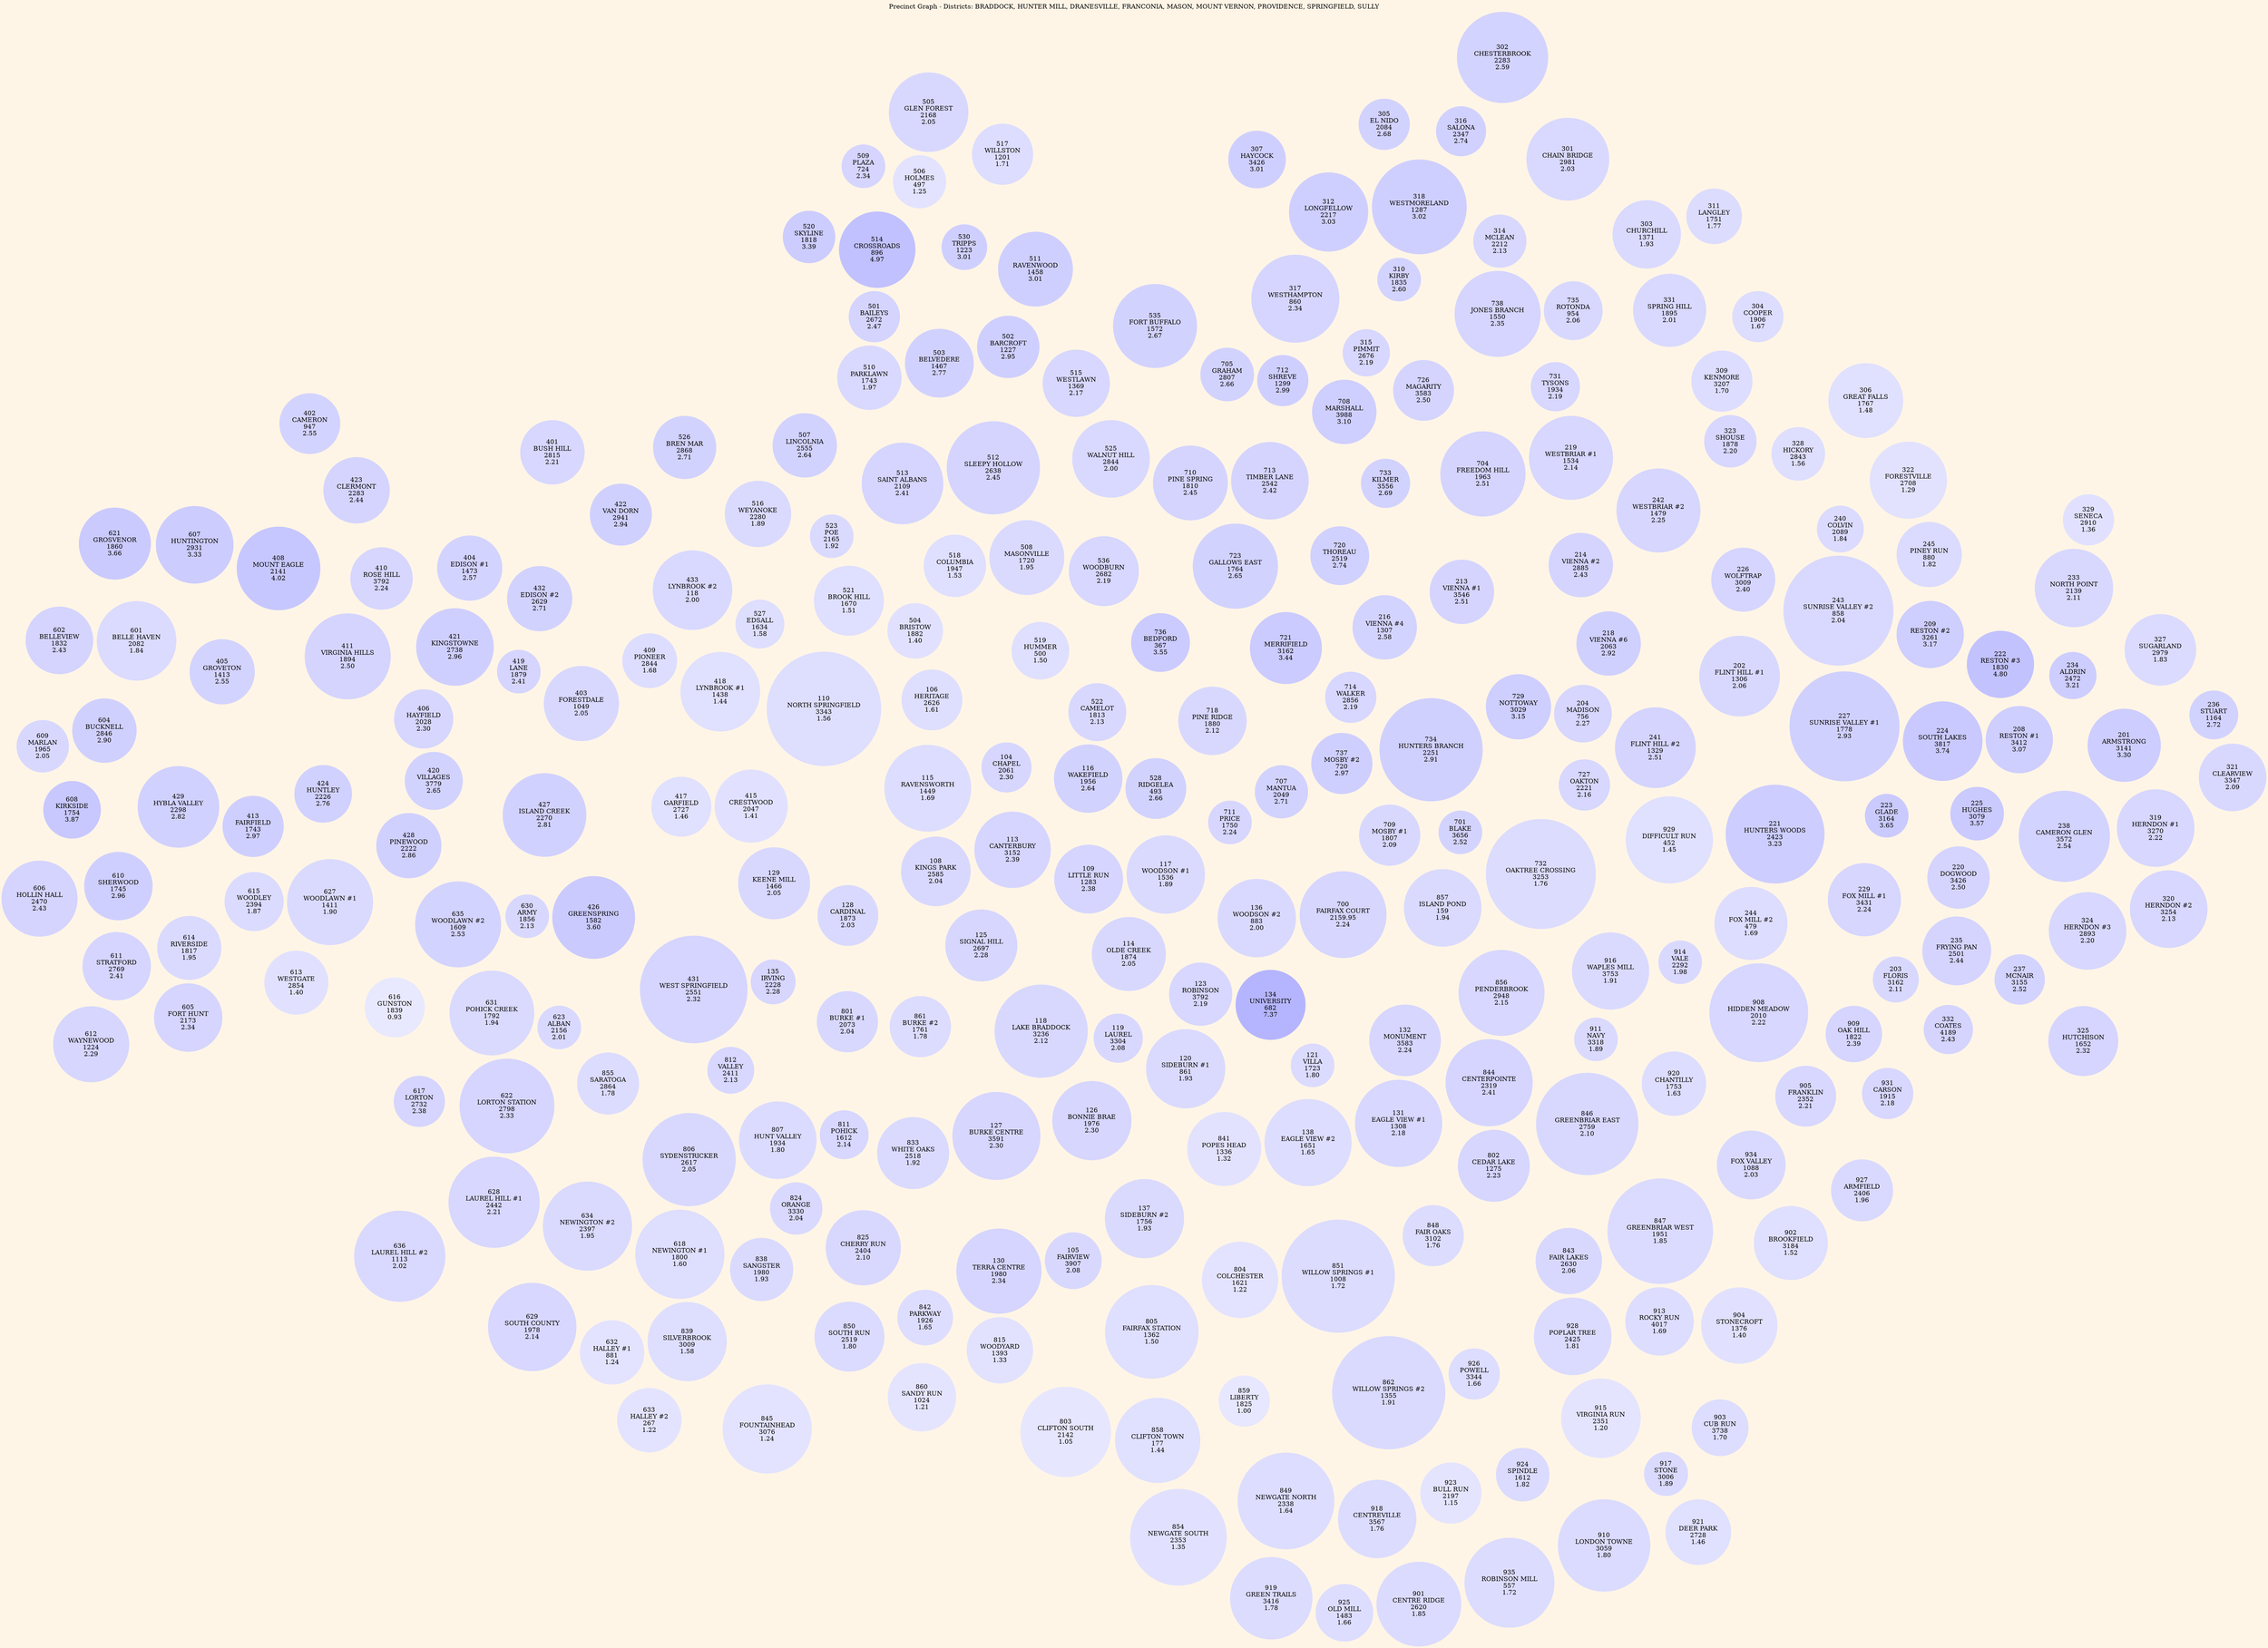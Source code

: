 strict graph G {
    layout=sfdp;
    model=subset;
    splines=none;
    overlap=false;
    edge [color="#666666"];
    bgcolor="#FFF5E6";
    smoothing=triangle;
label="Precinct Graph - Districts: BRADDOCK, HUNTER MILL, DRANESVILLE, FRANCONIA, MASON, MOUNT VERNON, PROVIDENCE, SPRINGFIELD, SULLY";
labelloc="t";
subgraph cluster_BRADDOCK {
    label="District BRADDOCK";
    color=blue;
    104 [shape = circle; style = filled;label="104\nCHAPEL\n2061\n2.30", fillcolor="#d6d6ff", fontcolor="black", width="0.49", height="0.49", color="#d6d6ff"];
    104 -- {106,108,113,115,116,522};
    105 [shape = circle; style = filled;label="105\nFAIRVIEW\n3907\n2.08", fillcolor="#d8d8ff", fontcolor="black", width="0.93", height="0.93", color="#d8d8ff"];
    105 -- {126,127,130,137,805,815};
    106 [shape = circle; style = filled;label="106\nHERITAGE\n2626\n1.61", fillcolor="#dedeff", fontcolor="black", width="0.63", height="0.63", color="#dedeff"];
    106 -- {104,110,504,519,521};
    108 [shape = circle; style = filled;label="108\nKINGS PARK\n2585\n2.04", fillcolor="#d8d8ff", fontcolor="black", width="0.62", height="0.62", color="#d8d8ff"];
    108 -- {113,115,125,128};
    109 [shape = circle; style = filled;label="109\nLITTLE RUN\n1283\n2.38", fillcolor="#d5d5ff", fontcolor="black", width="0.31", height="0.31", color="#d5d5ff"];
    109 -- {113,114,116,117,118};
    110 [shape = circle; style = filled;label="110\nNORTH SPRINGFIELD\n3343\n1.56", fillcolor="#dedeff", fontcolor="black", width="0.80", height="0.80", color="#dedeff"];
    110 -- {106,115,415,418,521,527};
    113 [shape = circle; style = filled;label="113\nCANTERBURY\n3152\n2.39", fillcolor="#d5d5ff", fontcolor="black", width="0.75", height="0.75", color="#d5d5ff"];
    113 -- {104,108,109,116,125};
    114 [shape = circle; style = filled;label="114\nOLDE CREEK\n1874\n2.05", fillcolor="#d8d8ff", fontcolor="black", width="0.45", height="0.45", color="#d8d8ff"];
    114 -- {109,117,118,123};
    115 [shape = circle; style = filled;label="115\nRAVENSWORTH\n1449\n1.69", fillcolor="#ddddff", fontcolor="black", width="0.35", height="0.35", color="#ddddff"];
    115 -- {104,108,110};
    116 [shape = circle; style = filled;label="116\nWAKEFIELD\n1956\n2.64", fillcolor="#d2d2ff", fontcolor="black", width="0.47", height="0.47", color="#d2d2ff"];
    116 -- {104,109,113,117,522,528};
    117 [shape = circle; style = filled;label="117\nWOODSON #1\n1536\n1.89", fillcolor="#dadaff", fontcolor="black", width="0.37", height="0.37", color="#dadaff"];
    117 -- {700,109,114,116,123,136,528,711};
    118 [shape = circle; style = filled;label="118\nLAKE BRADDOCK\n3236\n2.12", fillcolor="#d8d8ff", fontcolor="black", width="0.77", height="0.77", color="#d8d8ff"];
    118 -- {109,114,119,123,125,126,127,861};
    119 [shape = circle; style = filled;label="119\nLAUREL\n3304\n2.08", fillcolor="#d8d8ff", fontcolor="black", width="0.79", height="0.79", color="#d8d8ff"];
    119 -- {118,120,123,126};
    120 [shape = circle; style = filled;label="120\nSIDEBURN #1\n861\n1.93", fillcolor="#dadaff", fontcolor="black", width="0.21", height="0.21", color="#dadaff"];
    120 -- {119,123,126,134,137,841};
    121 [shape = circle; style = filled;label="121\nVILLA\n1723\n1.80", fillcolor="#dbdbff", fontcolor="black", width="0.41", height="0.41", color="#dbdbff"];
    121 -- {700,132,134,138};
    123 [shape = circle; style = filled;label="123\nROBINSON\n3792\n2.19", fillcolor="#d7d7ff", fontcolor="black", width="0.91", height="0.91", color="#d7d7ff"];
    123 -- {114,117,118,119,120,134,136};
    125 [shape = circle; style = filled;label="125\nSIGNAL HILL\n2697\n2.28", fillcolor="#d6d6ff", fontcolor="black", width="0.64", height="0.64", color="#d6d6ff"];
    125 -- {108,113,118,861};
    126 [shape = circle; style = filled;label="126\nBONNIE BRAE\n1976\n2.30", fillcolor="#d6d6ff", fontcolor="black", width="0.47", height="0.47", color="#d6d6ff"];
    126 -- {105,118,119,120,137};
    127 [shape = circle; style = filled;label="127\nBURKE CENTRE\n3591\n2.30", fillcolor="#d6d6ff", fontcolor="black", width="0.86", height="0.86", color="#d6d6ff"];
    127 -- {105,118,130,833,861};
    128 [shape = circle; style = filled;label="128\nCARDINAL\n1873\n2.03", fillcolor="#d9d9ff", fontcolor="black", width="0.45", height="0.45", color="#d9d9ff"];
    128 -- {108,129,135,415,801,861};
    129 [shape = circle; style = filled;label="129\nKEENE MILL\n1466\n2.05", fillcolor="#d8d8ff", fontcolor="black", width="0.35", height="0.35", color="#d8d8ff"];
    129 -- {128,135,415,431};
    130 [shape = circle; style = filled;label="130\nTERRA CENTRE\n1980\n2.34", fillcolor="#d5d5ff", fontcolor="black", width="0.47", height="0.47", color="#d5d5ff"];
    130 -- {105,127,815,842};
    131 [shape = circle; style = filled;label="131\nEAGLE VIEW #1\n1308\n2.18", fillcolor="#d7d7ff", fontcolor="black", width="0.31", height="0.31", color="#d7d7ff"];
    131 -- {132,138,848};
    132 [shape = circle; style = filled;label="132\nMONUMENT\n3583\n2.24", fillcolor="#d6d6ff", fontcolor="black", width="0.86", height="0.86", color="#d6d6ff"];
    132 -- {700,121,131,138,844,848,856};
    134 [shape = circle; style = filled;label="134\nUNIVERSITY\n682\n7.37", fillcolor="#b5b5ff", fontcolor="black", width="0.16", height="0.16", color="#b5b5ff"];
    134 -- {700,120,121,123,136};
    135 [shape = circle; style = filled;label="135\nIRVING\n2228\n2.28", fillcolor="#d6d6ff", fontcolor="black", width="0.53", height="0.53", color="#d6d6ff"];
    135 -- {128,129,431,812};
    136 [shape = circle; style = filled;label="136\nWOODSON #2\n883\n2.00", fillcolor="#d9d9ff", fontcolor="black", width="0.21", height="0.21", color="#d9d9ff"];
    136 -- {700,117,123,134};
    137 [shape = circle; style = filled;label="137\nSIDEBURN #2\n1756\n1.93", fillcolor="#dadaff", fontcolor="black", width="0.42", height="0.42", color="#dadaff"];
    137 -- {105,120,126,841};
    138 [shape = circle; style = filled;label="138\nEAGLE VIEW #2\n1651\n1.65", fillcolor="#ddddff", fontcolor="black", width="0.39", height="0.39", color="#ddddff"];
    138 -- {121,131,132,804,848,851};
}
subgraph cluster_HUNTERMILL {
    label="District HUNTER MILL";
    color=blue;
    201 [shape = circle; style = filled;label="201\nARMSTRONG\n3141\n3.30", fillcolor="#cdcdff", fontcolor="black", width="0.75", height="0.75", color="#cdcdff"];
    201 -- {233,234,236,238,327};
    202 [shape = circle; style = filled;label="202\nFLINT HILL #1\n1306\n2.06", fillcolor="#d8d8ff", fontcolor="black", width="0.31", height="0.31", color="#d8d8ff"];
    202 -- {218,221,226,241,243};
    203 [shape = circle; style = filled;label="203\nFLORIS\n3162\n2.11", fillcolor="#d8d8ff", fontcolor="black", width="0.75", height="0.75", color="#d8d8ff"];
    203 -- {229,235,332,909,931};
    204 [shape = circle; style = filled;label="204\nMADISON\n756\n2.27", fillcolor="#d6d6ff", fontcolor="black", width="0.18", height="0.18", color="#d6d6ff"];
    204 -- {218,241,727,729};
    208 [shape = circle; style = filled;label="208\nRESTON #1\n3412\n3.07", fillcolor="#ceceff", fontcolor="black", width="0.81", height="0.81", color="#ceceff"];
    208 -- {209,222,224,238};
    209 [shape = circle; style = filled;label="209\nRESTON #2\n3261\n3.17", fillcolor="#ceceff", fontcolor="black", width="0.78", height="0.78", color="#ceceff"];
    209 -- {208,222,224,227,233,240,245};
    213 [shape = circle; style = filled;label="213\nVIENNA #1\n3546\n2.51", fillcolor="#d4d4ff", fontcolor="black", width="0.85", height="0.85", color="#d4d4ff"];
    213 -- {214,216,218,704,720,733};
    214 [shape = circle; style = filled;label="214\nVIENNA #2\n2885\n2.43", fillcolor="#d4d4ff", fontcolor="black", width="0.69", height="0.69", color="#d4d4ff"];
    214 -- {202,213,218,219,226,242};
    216 [shape = circle; style = filled;label="216\nVIENNA #4\n1307\n2.58", fillcolor="#d3d3ff", fontcolor="black", width="0.31", height="0.31", color="#d3d3ff"];
    216 -- {213,714,720};
    218 [shape = circle; style = filled;label="218\nVIENNA #6\n2063\n2.92", fillcolor="#d0d0ff", fontcolor="black", width="0.49", height="0.49", color="#d0d0ff"];
    218 -- {202,204,213,214,241};
    219 [shape = circle; style = filled;label="219\nWESTBRIAR #1\n1534\n2.14", fillcolor="#d7d7ff", fontcolor="black", width="0.37", height="0.37", color="#d7d7ff"];
    219 -- {214,242,704,731};
    220 [shape = circle; style = filled;label="220\nDOGWOOD\n3426\n2.50", fillcolor="#d4d4ff", fontcolor="black", width="0.82", height="0.82", color="#d4d4ff"];
    220 -- {203,208,221,223,225,235,237,238,324};
    221 [shape = circle; style = filled;label="221\nHUNTERS WOODS\n2423\n3.23", fillcolor="#cdcdff", fontcolor="black", width="0.58", height="0.58", color="#cdcdff"];
    221 -- {202,220,223,227,229,244,914,929};
    222 [shape = circle; style = filled;label="222\nRESTON #3\n1830\n4.80", fillcolor="#c2c2ff", fontcolor="black", width="0.44", height="0.44", color="#c2c2ff"];
    222 -- {208,209,234};
    223 [shape = circle; style = filled;label="223\nGLADE\n3164\n3.65", fillcolor="#cacaff", fontcolor="black", width="0.76", height="0.76", color="#cacaff"];
    223 -- {220,221,224,225,227};
    224 [shape = circle; style = filled;label="224\nSOUTH LAKES\n3817\n3.74", fillcolor="#c9c9ff", fontcolor="black", width="0.91", height="0.91", color="#c9c9ff"];
    224 -- {208,209,220,223,225,227};
    225 [shape = circle; style = filled;label="225\nHUGHES\n3079\n3.57", fillcolor="#cacaff", fontcolor="black", width="0.74", height="0.74", color="#cacaff"];
    225 -- {220,223,224};
    226 [shape = circle; style = filled;label="226\nWOLFTRAP\n3009\n2.40", fillcolor="#d5d5ff", fontcolor="black", width="0.72", height="0.72", color="#d5d5ff"];
    226 -- {202,214,240,242,243};
    227 [shape = circle; style = filled;label="227\nSUNRISE VALLEY #1\n1778\n2.93", fillcolor="#d0d0ff", fontcolor="black", width="0.42", height="0.42", color="#d0d0ff"];
    227 -- {209,221,223,224,243};
    229 [shape = circle; style = filled;label="229\nFOX MILL #1\n3431\n2.24", fillcolor="#d6d6ff", fontcolor="black", width="0.82", height="0.82", color="#d6d6ff"];
    229 -- {203,220,221,244,908};
    233 [shape = circle; style = filled;label="233\nNORTH POINT\n2139\n2.11", fillcolor="#d8d8ff", fontcolor="black", width="0.51", height="0.51", color="#d8d8ff"];
    233 -- {201,209,234,245,327,329};
    234 [shape = circle; style = filled;label="234\nALDRIN\n2472\n3.21", fillcolor="#cdcdff", fontcolor="black", width="0.59", height="0.59", color="#cdcdff"];
    234 -- {201,208,222,233};
    235 [shape = circle; style = filled;label="235\nFRYING PAN\n2501\n2.44", fillcolor="#d4d4ff", fontcolor="black", width="0.60", height="0.60", color="#d4d4ff"];
    235 -- {203,220,237,324,332};
    236 [shape = circle; style = filled;label="236\nSTUART\n1164\n2.72", fillcolor="#d2d2ff", fontcolor="black", width="0.28", height="0.28", color="#d2d2ff"];
    236 -- {201,319,327};
    237 [shape = circle; style = filled;label="237\nMCNAIR\n3155\n2.52", fillcolor="#d3d3ff", fontcolor="black", width="0.75", height="0.75", color="#d3d3ff"];
    237 -- {220,235,332,324};
    238 [shape = circle; style = filled;label="238\nCAMERON GLEN\n3572\n2.54", fillcolor="#d3d3ff", fontcolor="black", width="0.85", height="0.85", color="#d3d3ff"];
    238 -- {201,208,220,324};
    240 [shape = circle; style = filled;label="240\nCOLVIN\n2089\n1.84", fillcolor="#dbdbff", fontcolor="black", width="0.50", height="0.50", color="#dbdbff"];
    240 -- {209,226,243,309,323,328};
    241 [shape = circle; style = filled;label="241\nFLINT HILL #2\n1329\n2.51", fillcolor="#d4d4ff", fontcolor="black", width="0.32", height="0.32", color="#d4d4ff"];
    241 -- {202,204,218,727,929};
    242 [shape = circle; style = filled;label="242\nWESTBRIAR #2\n1479\n2.25", fillcolor="#d6d6ff", fontcolor="black", width="0.35", height="0.35", color="#d6d6ff"];
    242 -- {214,219,226,323};
    243 [shape = circle; style = filled;label="243\nSUNRISE VALLEY #2\n858\n2.04", fillcolor="#d9d9ff", fontcolor="black", width="0.20", height="0.20", color="#d9d9ff"];
    243 -- {202,226,227,240};
    244 [shape = circle; style = filled;label="244\nFOX MILL #2\n479\n1.69", fillcolor="#ddddff", fontcolor="black", width="0.11", height="0.11", color="#ddddff"];
    244 -- {221,229,914};
    245 [shape = circle; style = filled;label="245\nPINEY RUN\n880\n1.82", fillcolor="#dbdbff", fontcolor="black", width="0.21", height="0.21", color="#dbdbff"];
    245 -- {209,233,240,322,329};
}
subgraph cluster_DRANESVILLE {
    label="District DRANESVILLE";
    color=blue;
    301 [shape = circle; style = filled;label="301\nCHAIN BRIDGE\n2981\n2.03", fillcolor="#d9d9ff", fontcolor="black", width="0.71", height="0.71", color="#d9d9ff"];
    301 -- {302,303,311,314,316};
    302 [shape = circle; style = filled;label="302\nCHESTERBROOK\n2283\n2.59", fillcolor="#d3d3ff", fontcolor="black", width="0.54", height="0.54", color="#d3d3ff"];
    302 -- {301,305,316};
    303 [shape = circle; style = filled;label="303\nCHURCHILL\n1371\n1.93", fillcolor="#dadaff", fontcolor="black", width="0.33", height="0.33", color="#dadaff"];
    303 -- {301,304,311,314};
    304 [shape = circle; style = filled;label="304\nCOOPER\n1906\n1.67", fillcolor="#ddddff", fontcolor="black", width="0.46", height="0.46", color="#ddddff"];
    304 -- {303,306,309,311,328,331};
    305 [shape = circle; style = filled;label="305\nEL NIDO\n2084\n2.68", fillcolor="#d2d2ff", fontcolor="black", width="0.50", height="0.50", color="#d2d2ff"];
    305 -- {302,307,312,316,318};
    306 [shape = circle; style = filled;label="306\nGREAT FALLS\n1767\n1.48", fillcolor="#e0e0ff", fontcolor="black", width="0.42", height="0.42", color="#e0e0ff"];
    306 -- {304,322,328};
    307 [shape = circle; style = filled;label="307\nHAYCOCK\n3426\n3.01", fillcolor="#cfcfff", fontcolor="black", width="0.82", height="0.82", color="#cfcfff"];
    307 -- {305,312,317};
    309 [shape = circle; style = filled;label="309\nKENMORE\n3207\n1.70", fillcolor="#ddddff", fontcolor="black", width="0.77", height="0.77", color="#ddddff"];
    309 -- {304,323,328,331,240,731};
    310 [shape = circle; style = filled;label="310\nKIRBY\n1835\n2.60", fillcolor="#d3d3ff", fontcolor="black", width="0.44", height="0.44", color="#d3d3ff"];
    310 -- {312,314,315,318};
    311 [shape = circle; style = filled;label="311\nLANGLEY\n1751\n1.77", fillcolor="#dcdcff", fontcolor="black", width="0.42", height="0.42", color="#dcdcff"];
    311 -- {301,303,304};
    312 [shape = circle; style = filled;label="312\nLONGFELLOW\n2217\n3.03", fillcolor="#cfcfff", fontcolor="black", width="0.53", height="0.53", color="#cfcfff"];
    312 -- {305,307,310,317,318};
    314 [shape = circle; style = filled;label="314\nMCLEAN\n2212\n2.13", fillcolor="#d8d8ff", fontcolor="black", width="0.53", height="0.53", color="#d8d8ff"];
    314 -- {301,303,310,318,331,726};
    315 [shape = circle; style = filled;label="315\nPIMMIT\n2676\n2.19", fillcolor="#d7d7ff", fontcolor="black", width="0.64", height="0.64", color="#d7d7ff"];
    315 -- {310,317,708,726};
    316 [shape = circle; style = filled;label="316\nSALONA\n2347\n2.74", fillcolor="#d1d1ff", fontcolor="black", width="0.56", height="0.56", color="#d1d1ff"];
    316 -- {301,302,305,318};
    317 [shape = circle; style = filled;label="317\nWESTHAMPTON\n860\n2.34", fillcolor="#d5d5ff", fontcolor="black", width="0.21", height="0.21", color="#d5d5ff"];
    317 -- {307,312,315,708};
    318 [shape = circle; style = filled;label="318\nWESTMORELAND\n1287\n3.02", fillcolor="#cfcfff", fontcolor="black", width="0.31", height="0.31", color="#cfcfff"];
    318 -- {305,310,312,314,316};
    319 [shape = circle; style = filled;label="319\nHERNDON #1\n3270\n2.22", fillcolor="#d7d7ff", fontcolor="black", width="0.78", height="0.78", color="#d7d7ff"];
    319 -- {320,321,324,327,236};
    320 [shape = circle; style = filled;label="320\nHERNDON #2\n3254\n2.13", fillcolor="#d7d7ff", fontcolor="black", width="0.78", height="0.78", color="#d7d7ff"];
    320 -- {319,321,324,325};
    321 [shape = circle; style = filled;label="321\nCLEARVIEW\n3347\n2.09", fillcolor="#d8d8ff", fontcolor="black", width="0.80", height="0.80", color="#d8d8ff"];
    321 -- {319,320,327};
    322 [shape = circle; style = filled;label="322\nFORESTVILLE\n2708\n1.29", fillcolor="#e2e2ff", fontcolor="black", width="0.65", height="0.65", color="#e2e2ff"];
    322 -- {306,328,329,245};
    323 [shape = circle; style = filled;label="323\nSHOUSE\n1878\n2.20", fillcolor="#d7d7ff", fontcolor="black", width="0.45", height="0.45", color="#d7d7ff"];
    323 -- {309,219,240,242};
    324 [shape = circle; style = filled;label="324\nHERNDON #3\n2893\n2.20", fillcolor="#d7d7ff", fontcolor="black", width="0.69", height="0.69", color="#d7d7ff"];
    324 -- {319,320,325,332,220,237,238};
    325 [shape = circle; style = filled;label="325\nHUTCHISON\n1652\n2.32", fillcolor="#d5d5ff", fontcolor="black", width="0.39", height="0.39", color="#d5d5ff"];
    325 -- {320,324,332};
    327 [shape = circle; style = filled;label="327\nSUGARLAND\n2979\n1.83", fillcolor="#dbdbff", fontcolor="black", width="0.71", height="0.71", color="#dbdbff"];
    327 -- {319,321,329,201,233,236};
    328 [shape = circle; style = filled;label="328\nHICKORY\n2843\n1.56", fillcolor="#dedeff", fontcolor="black", width="0.68", height="0.68", color="#dedeff"];
    328 -- {304,306,309,322,240};
    329 [shape = circle; style = filled;label="329\nSENECA\n2910\n1.36", fillcolor="#e1e1ff", fontcolor="black", width="0.69", height="0.69", color="#e1e1ff"];
    329 -- {322,327,233,245};
    331 [shape = circle; style = filled;label="331\nSPRING HILL\n1895\n2.01", fillcolor="#d9d9ff", fontcolor="black", width="0.45", height="0.45", color="#d9d9ff"];
    331 -- {304,309,314,738};
    332 [shape = circle; style = filled;label="332\nCOATES\n4189\n2.43", fillcolor="#d4d4ff", fontcolor="black", width="1.00", height="1.00", color="#d4d4ff"];
    332 -- {324,325,203,235,237,927};
}
subgraph cluster_FRANCONIA {
    label="District FRANCONIA";
    color=blue;
    401 [shape = circle; style = filled;label="401\nBUSH HILL\n2815\n2.21", fillcolor="#d7d7ff", fontcolor="black", width="0.67", height="0.67", color="#d7d7ff"];
    401 -- {410,422,423,526};
    402 [shape = circle; style = filled;label="402\nCAMERON\n947\n2.55", fillcolor="#d3d3ff", fontcolor="black", width="0.23", height="0.23", color="#d3d3ff"];
    402 -- {408,423,607,621};
    403 [shape = circle; style = filled;label="403\nFORESTDALE\n1049\n2.05", fillcolor="#d8d8ff", fontcolor="black", width="0.25", height="0.25", color="#d8d8ff"];
    403 -- {409,417,432};
    404 [shape = circle; style = filled;label="404\nEDISON #1\n1473\n2.57", fillcolor="#d3d3ff", fontcolor="black", width="0.35", height="0.35", color="#d3d3ff"];
    404 -- {410,420,421,422,432};
    405 [shape = circle; style = filled;label="405\nGROVETON\n1413\n2.55", fillcolor="#d3d3ff", fontcolor="black", width="0.34", height="0.34", color="#d3d3ff"];
    405 -- {408,411,424,429,604,601};
    406 [shape = circle; style = filled;label="406\nHAYFIELD\n2028\n2.30", fillcolor="#d6d6ff", fontcolor="black", width="0.48", height="0.48", color="#d6d6ff"];
    406 -- {410,420,424,635};
    408 [shape = circle; style = filled;label="408\nMOUNT EAGLE\n2141\n4.02", fillcolor="#c7c7ff", fontcolor="black", width="0.51", height="0.51", color="#c7c7ff"];
    408 -- {402,405,411,607};
    409 [shape = circle; style = filled;label="409\nPIONEER\n2844\n1.68", fillcolor="#ddddff", fontcolor="black", width="0.68", height="0.68", color="#ddddff"];
    409 -- {403,417,422,433,526};
    410 [shape = circle; style = filled;label="410\nROSE HILL\n3792\n2.24", fillcolor="#d6d6ff", fontcolor="black", width="0.91", height="0.91", color="#d6d6ff"];
    410 -- {401,404,411,420,423};
    411 [shape = circle; style = filled;label="411\nVIRGINIA HILLS\n1894\n2.50", fillcolor="#d4d4ff", fontcolor="black", width="0.45", height="0.45", color="#d4d4ff"];
    411 -- {405,406,408,410,423};
    413 [shape = circle; style = filled;label="413\nFAIRFIELD\n1743\n2.97", fillcolor="#cfcfff", fontcolor="black", width="0.42", height="0.42", color="#cfcfff"];
    413 -- {424,428,429,615};
    415 [shape = circle; style = filled;label="415\nCRESTWOOD\n2047\n1.41", fillcolor="#e1e1ff", fontcolor="black", width="0.49", height="0.49", color="#e1e1ff"];
    415 -- {418,417,110,128,129};
    417 [shape = circle; style = filled;label="417\nGARFIELD\n2727\n1.46", fillcolor="#e0e0ff", fontcolor="black", width="0.65", height="0.65", color="#e0e0ff"];
    417 -- {403,409,418,415,426,427,431,623,630};
    418 [shape = circle; style = filled;label="418\nLYNBROOK #1\n1438\n1.44", fillcolor="#e0e0ff", fontcolor="black", width="0.34", height="0.34", color="#e0e0ff"];
    418 -- {415,417,433};
    419 [shape = circle; style = filled;label="419\nLANE\n1879\n2.41", fillcolor="#d5d5ff", fontcolor="black", width="0.45", height="0.45", color="#d5d5ff"];
    419 -- {421,427,432};
    420 [shape = circle; style = filled;label="420\nVILLAGES\n3779\n2.65", fillcolor="#d2d2ff", fontcolor="black", width="0.90", height="0.90", color="#d2d2ff"];
    420 -- {406,421,427,630,635};
    421 [shape = circle; style = filled;label="421\nKINGSTOWNE\n2738\n2.96", fillcolor="#cfcfff", fontcolor="black", width="0.65", height="0.65", color="#cfcfff"];
    421 -- {404,419,420,427,432};
    422 [shape = circle; style = filled;label="422\nVAN DORN\n2941\n2.94", fillcolor="#d0d0ff", fontcolor="black", width="0.70", height="0.70", color="#d0d0ff"];
    422 -- {401,404,409,432};
    423 [shape = circle; style = filled;label="423\nCLERMONT\n2283\n2.44", fillcolor="#d4d4ff", fontcolor="black", width="0.54", height="0.54", color="#d4d4ff"];
    423 -- {401,402,408,410,411};
    424 [shape = circle; style = filled;label="424\nHUNTLEY\n2226\n2.76", fillcolor="#d1d1ff", fontcolor="black", width="0.53", height="0.53", color="#d1d1ff"];
    424 -- {405,406,411,413,428,429,627,635};
    426 [shape = circle; style = filled;label="426\nGREENSPRING\n1582\n3.60", fillcolor="#cacaff", fontcolor="black", width="0.38", height="0.38", color="#cacaff"];
    426 -- {417,431};
    427 [shape = circle; style = filled;label="427\nISLAND CREEK\n2270\n2.81", fillcolor="#d1d1ff", fontcolor="black", width="0.54", height="0.54", color="#d1d1ff"];
    427 -- {417,419,420,421,630};
    428 [shape = circle; style = filled;label="428\nPINEWOOD\n2222\n2.86", fillcolor="#d0d0ff", fontcolor="black", width="0.53", height="0.53", color="#d0d0ff"];
    428 -- {403,424,615,627};
    429 [shape = circle; style = filled;label="429\nHYBLA VALLEY\n2298\n2.82", fillcolor="#d1d1ff", fontcolor="black", width="0.55", height="0.55", color="#d1d1ff"];
    429 -- {405,413,424,604,608,610};
    431 [shape = circle; style = filled;label="431\nWEST SPRINGFIELD\n2551\n2.32", fillcolor="#d5d5ff", fontcolor="black", width="0.61", height="0.61", color="#d5d5ff"];
    431 -- {417,426,129,135,623,812,855};
    432 [shape = circle; style = filled;label="432\nEDISON #2\n2629\n2.71", fillcolor="#d2d2ff", fontcolor="black", width="0.63", height="0.63", color="#d2d2ff"];
    432 -- {403,404,419,421,422};
    433 [shape = circle; style = filled;label="433\nLYNBROOK #2\n118\n2.00", fillcolor="#d9d9ff", fontcolor="black", width="0.10", height="0.10", color="#d9d9ff"];
    433 -- {409,418,527};
}
subgraph cluster_MASON {
    label="District MASON";
    color=blue;
    501 [shape = circle; style = filled;label="501\nBAILEYS\n2672\n2.47", fillcolor="#d4d4ff", fontcolor="black", width="0.64", height="0.64", color="#d4d4ff"];
    501 -- {506,510,520};
    502 [shape = circle; style = filled;label="502\nBARCROFT\n1227\n2.95", fillcolor="#cfcfff", fontcolor="black", width="0.29", height="0.29", color="#cfcfff"];
    502 -- {503,511,512,530};
    503 [shape = circle; style = filled;label="503\nBELVEDERE\n1467\n2.77", fillcolor="#d1d1ff", fontcolor="black", width="0.35", height="0.35", color="#d1d1ff"];
    503 -- {502,510,512,513,530};
    504 [shape = circle; style = filled;label="504\nBRISTOW\n1882\n1.40", fillcolor="#e1e1ff", fontcolor="black", width="0.45", height="0.45", color="#e1e1ff"];
    504 -- {518,521,106};
    505 [shape = circle; style = filled;label="505\nGLEN FOREST\n2168\n2.05", fillcolor="#d8d8ff", fontcolor="black", width="0.52", height="0.52", color="#d8d8ff"];
    505 -- {506,514,517,530};
    506 [shape = circle; style = filled;label="506\nHOLMES\n497\n1.25", fillcolor="#e3e3ff", fontcolor="black", width="0.12", height="0.12", color="#e3e3ff"];
    506 -- {501,505,530};
    507 [shape = circle; style = filled;label="507\nLINCOLNIA\n2555\n2.64", fillcolor="#d2d2ff", fontcolor="black", width="0.61", height="0.61", color="#d2d2ff"];
    507 -- {510,513,516,523};
    508 [shape = circle; style = filled;label="508\nMASONVILLE\n1720\n1.95", fillcolor="#dadaff", fontcolor="black", width="0.41", height="0.41", color="#dadaff"];
    508 -- {512,513,518,536};
    509 [shape = circle; style = filled;label="509\nPLAZA\n724\n2.34", fillcolor="#d5d5ff", fontcolor="black", width="0.17", height="0.17", color="#d5d5ff"];
    509 -- {514,520};
    510 [shape = circle; style = filled;label="510\nPARKLAWN\n1743\n1.97", fillcolor="#d9d9ff", fontcolor="black", width="0.42", height="0.42", color="#d9d9ff"];
    510 -- {501,503,507};
    511 [shape = circle; style = filled;label="511\nRAVENWOOD\n1458\n3.01", fillcolor="#cfcfff", fontcolor="black", width="0.35", height="0.35", color="#cfcfff"];
    511 -- {502,512,517,530};
    512 [shape = circle; style = filled;label="512\nSLEEPY HOLLOW\n2638\n2.45", fillcolor="#d4d4ff", fontcolor="black", width="0.63", height="0.63", color="#d4d4ff"];
    512 -- {502,508,511,513,515,525,535};
    513 [shape = circle; style = filled;label="513\nSAINT ALBANS\n2109\n2.41", fillcolor="#d5d5ff", fontcolor="black", width="0.50", height="0.50", color="#d5d5ff"];
    513 -- {503,507,508,512,518,523};
    514 [shape = circle; style = filled;label="514\nCROSSROADS\n896\n4.97", fillcolor="#c1c1ff", fontcolor="black", width="0.21", height="0.21", color="#c1c1ff"];
    514 -- {505,509,520};
    515 [shape = circle; style = filled;label="515\nWESTLAWN\n1369\n2.17", fillcolor="#d7d7ff", fontcolor="black", width="0.33", height="0.33", color="#d7d7ff"];
    515 -- {512,525,535,705};
    516 [shape = circle; style = filled;label="516\nWEYANOKE\n2280\n1.89", fillcolor="#dadaff", fontcolor="black", width="0.54", height="0.54", color="#dadaff"];
    516 -- {507,523,526,527};
    517 [shape = circle; style = filled;label="517\nWILLSTON\n1201\n1.71", fillcolor="#ddddff", fontcolor="black", width="0.29", height="0.29", color="#ddddff"];
    517 -- {505,511};
    518 [shape = circle; style = filled;label="518\nCOLUMBIA\n1947\n1.53", fillcolor="#dfdfff", fontcolor="black", width="0.46", height="0.46", color="#dfdfff"];
    518 -- {504,508,512,513,519,521};
    519 [shape = circle; style = filled;label="519\nHUMMER\n500\n1.50", fillcolor="#dfdfff", fontcolor="black", width="0.12", height="0.12", color="#dfdfff"];
    519 -- {518,522,536,106};
    520 [shape = circle; style = filled;label="520\nSKYLINE\n1818\n3.39", fillcolor="#ccccff", fontcolor="black", width="0.43", height="0.43", color="#ccccff"];
    520 -- {501,509,514};
    521 [shape = circle; style = filled;label="521\nBROOK HILL\n1670\n1.51", fillcolor="#dfdfff", fontcolor="black", width="0.40", height="0.40", color="#dfdfff"];
    521 -- {504,518,523,527,106,110};
    522 [shape = circle; style = filled;label="522\nCAMELOT\n1813\n2.13", fillcolor="#d8d8ff", fontcolor="black", width="0.43", height="0.43", color="#d8d8ff"];
    522 -- {519,528,104,116,718,736};
    523 [shape = circle; style = filled;label="523\nPOE\n2165\n1.92", fillcolor="#dadaff", fontcolor="black", width="0.52", height="0.52", color="#dadaff"];
    523 -- {507,513,516,518,521,527};
    525 [shape = circle; style = filled;label="525\nWALNUT HILL\n2844\n2.00", fillcolor="#d9d9ff", fontcolor="black", width="0.68", height="0.68", color="#d9d9ff"];
    525 -- {512,515,536,705,710};
    526 [shape = circle; style = filled;label="526\nBREN MAR\n2868\n2.71", fillcolor="#d2d2ff", fontcolor="black", width="0.68", height="0.68", color="#d2d2ff"];
    526 -- {516,527,401};
    527 [shape = circle; style = filled;label="527\nEDSALL\n1634\n1.58", fillcolor="#dedeff", fontcolor="black", width="0.39", height="0.39", color="#dedeff"];
    527 -- {516,523,521,526,110,418,433};
    528 [shape = circle; style = filled;label="528\nRIDGELEA\n493\n2.66", fillcolor="#d2d2ff", fontcolor="black", width="0.12", height="0.12", color="#d2d2ff"];
    528 -- {522,116,117,711,718};
    530 [shape = circle; style = filled;label="530\nTRIPPS\n1223\n3.01", fillcolor="#cfcfff", fontcolor="black", width="0.29", height="0.29", color="#cfcfff"];
    530 -- {502,503,505,506,511};
    535 [shape = circle; style = filled;label="535\nFORT BUFFALO\n1572\n2.67", fillcolor="#d2d2ff", fontcolor="black", width="0.38", height="0.38", color="#d2d2ff"];
    535 -- {512,515,705};
    536 [shape = circle; style = filled;label="536\nWOODBURN\n2682\n2.19", fillcolor="#d7d7ff", fontcolor="black", width="0.64", height="0.64", color="#d7d7ff"];
    536 -- {508,519,525,710,736};
}
subgraph cluster_MOUNTVERNON {
    label="District MOUNT VERNON";
    color=blue;
    601 [shape = circle; style = filled;label="601\nBELLE HAVEN\n2082\n1.84", fillcolor="#dbdbff", fontcolor="black", width="0.50", height="0.50", color="#dbdbff"];
    601 -- {602,604,607,609,621};
    602 [shape = circle; style = filled;label="602\nBELLEVIEW\n1832\n2.43", fillcolor="#d4d4ff", fontcolor="black", width="0.44", height="0.44", color="#d4d4ff"];
    602 -- {601,609,621,405};
    604 [shape = circle; style = filled;label="604\nBUCKNELL\n2846\n2.90", fillcolor="#d0d0ff", fontcolor="black", width="0.68", height="0.68", color="#d0d0ff"];
    604 -- {601,608,609,405,429};
    605 [shape = circle; style = filled;label="605\nFORT HUNT\n2173\n2.34", fillcolor="#d5d5ff", fontcolor="black", width="0.52", height="0.52", color="#d5d5ff"];
    605 -- {611,612,613,614};
    606 [shape = circle; style = filled;label="606\nHOLLIN HALL\n2470\n2.43", fillcolor="#d4d4ff", fontcolor="black", width="0.59", height="0.59", color="#d4d4ff"];
    606 -- {609,610,611,612};
    607 [shape = circle; style = filled;label="607\nHUNTINGTON\n2931\n3.33", fillcolor="#ccccff", fontcolor="black", width="0.70", height="0.70", color="#ccccff"];
    607 -- {601,621,408};
    608 [shape = circle; style = filled;label="608\nKIRKSIDE\n1754\n3.87", fillcolor="#c8c8ff", fontcolor="black", width="0.42", height="0.42", color="#c8c8ff"];
    608 -- {604,606,609,610,429};
    609 [shape = circle; style = filled;label="609\nMARLAN\n1965\n2.05", fillcolor="#d8d8ff", fontcolor="black", width="0.47", height="0.47", color="#d8d8ff"];
    609 -- {601,602,604,606,608};
    610 [shape = circle; style = filled;label="610\nSHERWOOD\n1745\n2.96", fillcolor="#cfcfff", fontcolor="black", width="0.42", height="0.42", color="#cfcfff"];
    610 -- {606,608,611,614,429};
    611 [shape = circle; style = filled;label="611\nSTRATFORD\n2769\n2.41", fillcolor="#d5d5ff", fontcolor="black", width="0.66", height="0.66", color="#d5d5ff"];
    611 -- {605,606,610,612,614};
    612 [shape = circle; style = filled;label="612\nWAYNEWOOD\n1224\n2.29", fillcolor="#d6d6ff", fontcolor="black", width="0.29", height="0.29", color="#d6d6ff"];
    612 -- {605,606,611};
    613 [shape = circle; style = filled;label="613\nWESTGATE\n2854\n1.40", fillcolor="#e1e1ff", fontcolor="black", width="0.68", height="0.68", color="#e1e1ff"];
    613 -- {605,614,615,616,635,627};
    614 [shape = circle; style = filled;label="614\nRIVERSIDE\n1817\n1.95", fillcolor="#dadaff", fontcolor="black", width="0.43", height="0.43", color="#dadaff"];
    614 -- {605,611,610,613,615};
    615 [shape = circle; style = filled;label="615\nWOODLEY\n2394\n1.87", fillcolor="#dbdbff", fontcolor="black", width="0.57", height="0.57", color="#dbdbff"];
    615 -- {613,614,627,413,428};
    616 [shape = circle; style = filled;label="616\nGUNSTON\n1839\n0.93", fillcolor="#e8e8ff", fontcolor="black", width="0.44", height="0.44", color="#e8e8ff"];
    616 -- {613,617,631,635};
    617 [shape = circle; style = filled;label="617\nLORTON\n2732\n2.38", fillcolor="#d5d5ff", fontcolor="black", width="0.65", height="0.65", color="#d5d5ff"];
    617 -- {616,622,628,631,636};
    618 [shape = circle; style = filled;label="618\nNEWINGTON #1\n1800\n1.60", fillcolor="#dedeff", fontcolor="black", width="0.43", height="0.43", color="#dedeff"];
    618 -- {634,806,838,839,850,855};
    621 [shape = circle; style = filled;label="621\nGROSVENOR\n1860\n3.66", fillcolor="#cacaff", fontcolor="black", width="0.44", height="0.44", color="#cacaff"];
    621 -- {601,602,607};
    622 [shape = circle; style = filled;label="622\nLORTON STATION\n2798\n2.33", fillcolor="#d5d5ff", fontcolor="black", width="0.67", height="0.67", color="#d5d5ff"];
    622 -- {617,623,628,631,634};
    623 [shape = circle; style = filled;label="623\nALBAN\n2156\n2.01", fillcolor="#d9d9ff", fontcolor="black", width="0.51", height="0.51", color="#d9d9ff"];
    623 -- {622,630,634,417,431,855};
    627 [shape = circle; style = filled;label="627\nWOODLAWN #1\n1411\n1.90", fillcolor="#dadaff", fontcolor="black", width="0.34", height="0.34", color="#dadaff"];
    627 -- {613,615,635,424,428};
    628 [shape = circle; style = filled;label="628\nLAUREL HILL #1\n2442\n2.21", fillcolor="#d7d7ff", fontcolor="black", width="0.58", height="0.58", color="#d7d7ff"];
    628 -- {622,629,634,636};
    629 [shape = circle; style = filled;label="629\nSOUTH COUNTY\n1978\n2.14", fillcolor="#d7d7ff", fontcolor="black", width="0.47", height="0.47", color="#d7d7ff"];
    629 -- {628,632,633,634};
    630 [shape = circle; style = filled;label="630\nARMY\n1856\n2.13", fillcolor="#d8d8ff", fontcolor="black", width="0.44", height="0.44", color="#d8d8ff"];
    630 -- {623,631,635,427};
    631 [shape = circle; style = filled;label="631\nPOHICK CREEK\n1792\n1.94", fillcolor="#dadaff", fontcolor="black", width="0.43", height="0.43", color="#dadaff"];
    631 -- {616,622,630,635};
    632 [shape = circle; style = filled;label="632\nHALLEY #1\n881\n1.24", fillcolor="#e3e3ff", fontcolor="black", width="0.21", height="0.21", color="#e3e3ff"];
    632 -- {629,633,634,839,845};
    633 [shape = circle; style = filled;label="633\nHALLEY #2\n267\n1.22", fillcolor="#e3e3ff", fontcolor="black", width="0.10", height="0.10", color="#e3e3ff"];
    633 -- {629,632,845};
    634 [shape = circle; style = filled;label="634\nNEWINGTON #2\n2397\n1.95", fillcolor="#dadaff", fontcolor="black", width="0.57", height="0.57", color="#dadaff"];
    634 -- {618,623,628,629,632,839};
    635 [shape = circle; style = filled;label="635\nWOODLAWN #2\n1609\n2.53", fillcolor="#d3d3ff", fontcolor="black", width="0.38", height="0.38", color="#d3d3ff"];
    635 -- {613,616,630,631,406,420,424};
    636 [shape = circle; style = filled;label="636\nLAUREL HILL #2\n1113\n2.02", fillcolor="#d9d9ff", fontcolor="black", width="0.27", height="0.27", color="#d9d9ff"];
    636 -- {617,628,629};
}
subgraph cluster_PROVIDENCE {
    label="District PROVIDENCE";
    color=blue;
    700 [shape = circle; style = filled;label="700\nFAIRFAX COURT\n2159.95\n2.24", fillcolor="#d6d6ff", fontcolor="black", width="0.52", height="0.52", color="#d6d6ff"];
    700 -- {117,121,132,134,136,701,707,709,711,732,856,857};
    701 [shape = circle; style = filled;label="701\nBLAKE\n3656\n2.52", fillcolor="#d3d3ff", fontcolor="black", width="0.87", height="0.87", color="#d3d3ff"];
    701 -- {709,727,729,732,700};
    704 [shape = circle; style = filled;label="704\nFREEDOM HILL\n1963\n2.51", fillcolor="#d4d4ff", fontcolor="black", width="0.47", height="0.47", color="#d4d4ff"];
    704 -- {726,733,731,213,214,219};
    705 [shape = circle; style = filled;label="705\nGRAHAM\n2807\n2.66", fillcolor="#d2d2ff", fontcolor="black", width="0.67", height="0.67", color="#d2d2ff"];
    705 -- {710,712,713,515,525,535};
    707 [shape = circle; style = filled;label="707\nMANTUA\n2049\n2.71", fillcolor="#d2d2ff", fontcolor="black", width="0.49", height="0.49", color="#d2d2ff"];
    707 -- {700,711,714,718,737};
    708 [shape = circle; style = filled;label="708\nMARSHALL\n3988\n3.10", fillcolor="#ceceff", fontcolor="black", width="0.95", height="0.95", color="#ceceff"];
    708 -- {712,713,733,315,317};
    709 [shape = circle; style = filled;label="709\nMOSBY #1\n1807\n2.09", fillcolor="#d8d8ff", fontcolor="black", width="0.43", height="0.43", color="#d8d8ff"];
    709 -- {700,701,729,737,734};
    710 [shape = circle; style = filled;label="710\nPINE SPRING\n1810\n2.45", fillcolor="#d4d4ff", fontcolor="black", width="0.43", height="0.43", color="#d4d4ff"];
    710 -- {705,713,723,525,536};
    711 [shape = circle; style = filled;label="711\nPRICE\n1750\n2.24", fillcolor="#d6d6ff", fontcolor="black", width="0.42", height="0.42", color="#d6d6ff"];
    711 -- {707,718,700,117,528};
    712 [shape = circle; style = filled;label="712\nSHREVE\n1299\n2.99", fillcolor="#cfcfff", fontcolor="black", width="0.31", height="0.31", color="#cfcfff"];
    712 -- {708,713};
    713 [shape = circle; style = filled;label="713\nTIMBER LANE\n2542\n2.42", fillcolor="#d4d4ff", fontcolor="black", width="0.61", height="0.61", color="#d4d4ff"];
    713 -- {705,708,710,720,723};
    714 [shape = circle; style = filled;label="714\nWALKER\n2856\n2.19", fillcolor="#d7d7ff", fontcolor="black", width="0.68", height="0.68", color="#d7d7ff"];
    714 -- {707,709,721,729,737,216};
    718 [shape = circle; style = filled;label="718\nPINE RIDGE\n1880\n2.12", fillcolor="#d8d8ff", fontcolor="black", width="0.45", height="0.45", color="#d8d8ff"];
    718 -- {707,711,721,736,522};
    720 [shape = circle; style = filled;label="720\nTHOREAU\n2519\n2.74", fillcolor="#d1d1ff", fontcolor="black", width="0.60", height="0.60", color="#d1d1ff"];
    720 -- {713,721,723,733,213,216};
    721 [shape = circle; style = filled;label="721\nMERRIFIELD\n3162\n3.44", fillcolor="#cbcbff", fontcolor="black", width="0.75", height="0.75", color="#cbcbff"];
    721 -- {714,718,720,723};
    723 [shape = circle; style = filled;label="723\nGALLOWS EAST\n1764\n2.65", fillcolor="#d2d2ff", fontcolor="black", width="0.42", height="0.42", color="#d2d2ff"];
    723 -- {710,713,720,721};
    726 [shape = circle; style = filled;label="726\nMAGARITY\n3583\n2.50", fillcolor="#d4d4ff", fontcolor="black", width="0.86", height="0.86", color="#d4d4ff"];
    726 -- {704,708,731,733,314,315};
    727 [shape = circle; style = filled;label="727\nOAKTON\n2221\n2.16", fillcolor="#d7d7ff", fontcolor="black", width="0.53", height="0.53", color="#d7d7ff"];
    727 -- {701,729,732,204,241,929};
    729 [shape = circle; style = filled;label="729\nNOTTOWAY\n3029\n3.15", fillcolor="#ceceff", fontcolor="black", width="0.72", height="0.72", color="#ceceff"];
    729 -- {701,727,737,204,213};
    731 [shape = circle; style = filled;label="731\nTYSONS\n1934\n2.19", fillcolor="#d7d7ff", fontcolor="black", width="0.46", height="0.46", color="#d7d7ff"];
    731 -- {726,735,738,219,309};
    732 [shape = circle; style = filled;label="732\nOAKTREE CROSSING\n3253\n1.76", fillcolor="#dcdcff", fontcolor="black", width="0.78", height="0.78", color="#dcdcff"];
    732 -- {701,727,700,856,857,914,916,929};
    733 [shape = circle; style = filled;label="733\nKILMER\n3556\n2.69", fillcolor="#d2d2ff", fontcolor="black", width="0.85", height="0.85", color="#d2d2ff"];
    733 -- {704,708,720,726,213};
    734 [shape = circle; style = filled;label="734\nHUNTERS BRANCH\n2251\n2.91", fillcolor="#d0d0ff", fontcolor="black", width="0.54", height="0.54", color="#d0d0ff"];
    734 -- {709,714,729,737};
    735 [shape = circle; style = filled;label="735\nROTONDA\n954\n2.06", fillcolor="#d8d8ff", fontcolor="black", width="0.23", height="0.23", color="#d8d8ff"];
    735 -- {731,738};
    736 [shape = circle; style = filled;label="736\nBEDFORD\n367\n3.55", fillcolor="#cbcbff", fontcolor="black", width="0.10", height="0.10", color="#cbcbff"];
    736 -- {718,723,522,536};
    737 [shape = circle; style = filled;label="737\nMOSBY #2\n720\n2.97", fillcolor="#cfcfff", fontcolor="black", width="0.17", height="0.17", color="#cfcfff"];
    737 -- {707,709,714,734};
    738 [shape = circle; style = filled;label="738\nJONES BRANCH\n1550\n2.35", fillcolor="#d5d5ff", fontcolor="black", width="0.37", height="0.37", color="#d5d5ff"];
    738 -- {726,731,735,331};
}
subgraph cluster_SPRINGFIELD {
    label="District SPRINGFIELD";
    color=blue;
    801 [shape = circle; style = filled;label="801\nBURKE #1\n2073\n2.04", fillcolor="#d8d8ff", fontcolor="black", width="0.49", height="0.49", color="#d8d8ff"];
    801 -- {811,812,861,128};
    802 [shape = circle; style = filled;label="802\nCEDAR LAKE\n1275\n2.23", fillcolor="#d6d6ff", fontcolor="black", width="0.30", height="0.30", color="#d6d6ff"];
    802 -- {843,844,846,848};
    803 [shape = circle; style = filled;label="803\nCLIFTON SOUTH\n2142\n1.05", fillcolor="#e6e6ff", fontcolor="black", width="0.51", height="0.51", color="#e6e6ff"];
    803 -- {805,815,858,859,860};
    804 [shape = circle; style = filled;label="804\nCOLCHESTER\n1621\n1.22", fillcolor="#e3e3ff", fontcolor="black", width="0.39", height="0.39", color="#e3e3ff"];
    804 -- {805,841,851,859,138};
    805 [shape = circle; style = filled;label="805\nFAIRFAX STATION\n1362\n1.50", fillcolor="#dfdfff", fontcolor="black", width="0.33", height="0.33", color="#dfdfff"];
    805 -- {803,804,815,841,105};
    806 [shape = circle; style = filled;label="806\nSYDENSTRICKER\n2617\n2.05", fillcolor="#d8d8ff", fontcolor="black", width="0.62", height="0.62", color="#d8d8ff"];
    806 -- {807,812,838,855,618};
    807 [shape = circle; style = filled;label="807\nHUNT VALLEY\n1934\n1.80", fillcolor="#dbdbff", fontcolor="black", width="0.46", height="0.46", color="#dbdbff"];
    807 -- {806,811,812,824,838};
    811 [shape = circle; style = filled;label="811\nPOHICK\n1612\n2.14", fillcolor="#d7d7ff", fontcolor="black", width="0.38", height="0.38", color="#d7d7ff"];
    811 -- {801,807,824,833,825};
    812 [shape = circle; style = filled;label="812\nVALLEY\n2411\n2.13", fillcolor="#d7d7ff", fontcolor="black", width="0.58", height="0.58", color="#d7d7ff"];
    812 -- {801,807,855,135,431};
    815 [shape = circle; style = filled;label="815\nWOODYARD\n1393\n1.33", fillcolor="#e2e2ff", fontcolor="black", width="0.33", height="0.33", color="#e2e2ff"];
    815 -- {803,805,850,860,105,130};
    824 [shape = circle; style = filled;label="824\nORANGE\n3330\n2.04", fillcolor="#d9d9ff", fontcolor="black", width="0.79", height="0.79", color="#d9d9ff"];
    824 -- {807,811,825,838};
    825 [shape = circle; style = filled;label="825\nCHERRY RUN\n2404\n2.10", fillcolor="#d8d8ff", fontcolor="black", width="0.57", height="0.57", color="#d8d8ff"];
    825 -- {811,824,833,838,842,850};
    833 [shape = circle; style = filled;label="833\nWHITE OAKS\n2518\n1.92", fillcolor="#dadaff", fontcolor="black", width="0.60", height="0.60", color="#dadaff"];
    833 -- {811,825,842,861,127};
    838 [shape = circle; style = filled;label="838\nSANGSTER\n1980\n1.93", fillcolor="#dadaff", fontcolor="black", width="0.47", height="0.47", color="#dadaff"];
    838 -- {806,824,825,850,618};
    839 [shape = circle; style = filled;label="839\nSILVERBROOK\n3009\n1.58", fillcolor="#dedeff", fontcolor="black", width="0.72", height="0.72", color="#dedeff"];
    839 -- {845,850,632,634};
    841 [shape = circle; style = filled;label="841\nPOPES HEAD\n1336\n1.32", fillcolor="#e2e2ff", fontcolor="black", width="0.32", height="0.32", color="#e2e2ff"];
    841 -- {804,805,120,121,137};
    842 [shape = circle; style = filled;label="842\nPARKWAY\n1926\n1.65", fillcolor="#ddddff", fontcolor="black", width="0.46", height="0.46", color="#ddddff"];
    842 -- {825,833,850,130};
    843 [shape = circle; style = filled;label="843\nFAIR LAKES\n2630\n2.06", fillcolor="#d8d8ff", fontcolor="black", width="0.63", height="0.63", color="#d8d8ff"];
    843 -- {802,846,847,848,928};
    844 [shape = circle; style = filled;label="844\nCENTERPOINTE\n2319\n2.41", fillcolor="#d5d5ff", fontcolor="black", width="0.55", height="0.55", color="#d5d5ff"];
    844 -- {802,846,848,856,132};
    845 [shape = circle; style = filled;label="845\nFOUNTAINHEAD\n3076\n1.24", fillcolor="#e3e3ff", fontcolor="black", width="0.73", height="0.73", color="#e3e3ff"];
    845 -- {839,850,860,632,633};
    846 [shape = circle; style = filled;label="846\nGREENBRIAR EAST\n2759\n2.10", fillcolor="#d8d8ff", fontcolor="black", width="0.66", height="0.66", color="#d8d8ff"];
    846 -- {802,843,844,847,911,920};
    847 [shape = circle; style = filled;label="847\nGREENBRIAR WEST\n1951\n1.85", fillcolor="#dbdbff", fontcolor="black", width="0.47", height="0.47", color="#dbdbff"];
    847 -- {843,846,902,913,920,934};
    848 [shape = circle; style = filled;label="848\nFAIR OAKS\n3102\n1.76", fillcolor="#dcdcff", fontcolor="black", width="0.74", height="0.74", color="#dcdcff"];
    848 -- {802,843,844,851,862,132,138,926};
    849 [shape = circle; style = filled;label="849\nNEWGATE NORTH\n2338\n1.64", fillcolor="#ddddff", fontcolor="black", width="0.56", height="0.56", color="#ddddff"];
    849 -- {854,859,862,918,919};
    850 [shape = circle; style = filled;label="850\nSOUTH RUN\n2519\n1.80", fillcolor="#dbdbff", fontcolor="black", width="0.60", height="0.60", color="#dbdbff"];
    850 -- {815,825,838,839,842,845,860,618};
    851 [shape = circle; style = filled;label="851\nWILLOW SPRINGS #1\n1008\n1.72", fillcolor="#dcdcff", fontcolor="black", width="0.24", height="0.24", color="#dcdcff"];
    851 -- {804,848,862,138};
    854 [shape = circle; style = filled;label="854\nNEWGATE SOUTH\n2353\n1.35", fillcolor="#e1e1ff", fontcolor="black", width="0.56", height="0.56", color="#e1e1ff"];
    854 -- {849,859,919};
    855 [shape = circle; style = filled;label="855\nSARATOGA\n2864\n1.78", fillcolor="#dcdcff", fontcolor="black", width="0.68", height="0.68", color="#dcdcff"];
    855 -- {806,812,623};
    856 [shape = circle; style = filled;label="856\nPENDERBROOK\n2948\n2.15", fillcolor="#d7d7ff", fontcolor="black", width="0.70", height="0.70", color="#d7d7ff"];
    856 -- {844,857,700,132,732,911,916};
    857 [shape = circle; style = filled;label="857\nISLAND POND\n159\n1.94", fillcolor="#dadaff", fontcolor="black", width="0.10", height="0.10", color="#dadaff"];
    857 -- {856,700,732};
    858 [shape = circle; style = filled;label="858\nCLIFTON TOWN\n177\n1.44", fillcolor="#e0e0ff", fontcolor="black", width="0.10", height="0.10", color="#e0e0ff"];
    858 -- {803,859};
    859 [shape = circle; style = filled;label="859\nLIBERTY\n1825\n1.00", fillcolor="#e7e7ff", fontcolor="black", width="0.44", height="0.44", color="#e7e7ff"];
    859 -- {803,804,849,851,854,858,862};
    860 [shape = circle; style = filled;label="860\nSANDY RUN\n1024\n1.21", fillcolor="#e4e4ff", fontcolor="black", width="0.24", height="0.24", color="#e4e4ff"];
    860 -- {803,815,845,850};
    861 [shape = circle; style = filled;label="861\nBURKE #2\n1761\n1.78", fillcolor="#dcdcff", fontcolor="black", width="0.42", height="0.42", color="#dcdcff"];
    861 -- {801,833,118,125,127,128};
    862 [shape = circle; style = filled;label="862\nWILLOW SPRINGS #2\n1355\n1.91", fillcolor="#dadaff", fontcolor="black", width="0.32", height="0.32", color="#dadaff"];
    862 -- {848,849,851,859,918};
}
subgraph cluster_SULLY {
    label="District SULLY";
    color=blue;
    901 [shape = circle; style = filled;label="901\nCENTRE RIDGE\n2620\n1.85", fillcolor="#dbdbff", fontcolor="black", width="0.63", height="0.63", color="#dbdbff"];
    901 -- {918,924,925,935};
    902 [shape = circle; style = filled;label="902\nBROOKFIELD\n3184\n1.52", fillcolor="#dfdfff", fontcolor="black", width="0.76", height="0.76", color="#dfdfff"];
    902 -- {904,905,913,927,931,934,847};
    903 [shape = circle; style = filled;label="903\nCUB RUN\n3738\n1.70", fillcolor="#ddddff", fontcolor="black", width="0.89", height="0.89", color="#ddddff"];
    903 -- {904,913,917,921};
    904 [shape = circle; style = filled;label="904\nSTONECROFT\n1376\n1.40", fillcolor="#e1e1ff", fontcolor="black", width="0.33", height="0.33", color="#e1e1ff"];
    904 -- {902,903,915,927};
    905 [shape = circle; style = filled;label="905\nFRANKLIN\n2352\n2.21", fillcolor="#d7d7ff", fontcolor="black", width="0.56", height="0.56", color="#d7d7ff"];
    905 -- {902,908,909,920,931,934};
    908 [shape = circle; style = filled;label="908\nHIDDEN MEADOW\n2010\n2.22", fillcolor="#d7d7ff", fontcolor="black", width="0.48", height="0.48", color="#d7d7ff"];
    908 -- {905,909,914,920,229};
    909 [shape = circle; style = filled;label="909\nOAK HILL\n1822\n2.39", fillcolor="#d5d5ff", fontcolor="black", width="0.43", height="0.43", color="#d5d5ff"];
    909 -- {905,908,931,203};
    910 [shape = circle; style = filled;label="910\nLONDON TOWNE\n3059\n1.80", fillcolor="#dbdbff", fontcolor="black", width="0.73", height="0.73", color="#dbdbff"];
    910 -- {917,921,923,935};
    911 [shape = circle; style = filled;label="911\nNAVY\n3318\n1.89", fillcolor="#dadaff", fontcolor="black", width="0.79", height="0.79", color="#dadaff"];
    911 -- {914,916,920,844,846,856};
    913 [shape = circle; style = filled;label="913\nROCKY RUN\n4017\n1.69", fillcolor="#ddddff", fontcolor="black", width="0.96", height="0.96", color="#ddddff"];
    913 -- {902,903,917,928,847};
    914 [shape = circle; style = filled;label="914\nVALE\n2292\n1.98", fillcolor="#d9d9ff", fontcolor="black", width="0.55", height="0.55", color="#d9d9ff"];
    914 -- {911,916,920,929,221,244};
    915 [shape = circle; style = filled;label="915\nVIRGINIA RUN\n2351\n1.20", fillcolor="#e4e4ff", fontcolor="black", width="0.56", height="0.56", color="#e4e4ff"];
    915 -- {904,910,921,923};
    916 [shape = circle; style = filled;label="916\nWAPLES MILL\n3753\n1.91", fillcolor="#dadaff", fontcolor="black", width="0.90", height="0.90", color="#dadaff"];
    916 -- {911,914,732,856};
    917 [shape = circle; style = filled;label="917\nSTONE\n3006\n1.89", fillcolor="#dadaff", fontcolor="black", width="0.72", height="0.72", color="#dadaff"];
    917 -- {903,910,913,921,924,928,935};
    918 [shape = circle; style = filled;label="918\nCENTREVILLE\n3567\n1.76", fillcolor="#dcdcff", fontcolor="black", width="0.85", height="0.85", color="#dcdcff"];
    918 -- {901,919,926,862};
    919 [shape = circle; style = filled;label="919\nGREEN TRAILS\n3416\n1.78", fillcolor="#dcdcff", fontcolor="black", width="0.82", height="0.82", color="#dcdcff"];
    919 -- {918,925,849,854};
    920 [shape = circle; style = filled;label="920\nCHANTILLY\n1753\n1.63", fillcolor="#ddddff", fontcolor="black", width="0.42", height="0.42", color="#ddddff"];
    920 -- {905,908,911,914,934,846,847};
    921 [shape = circle; style = filled;label="921\nDEER PARK\n2728\n1.46", fillcolor="#e0e0ff", fontcolor="black", width="0.65", height="0.65", color="#e0e0ff"];
    921 -- {903,910,915,917};
    923 [shape = circle; style = filled;label="923\nBULL RUN\n2197\n1.15", fillcolor="#e4e4ff", fontcolor="black", width="0.52", height="0.52", color="#e4e4ff"];
    923 -- {915,925,935,859};
    924 [shape = circle; style = filled;label="924\nSPINDLE\n1612\n1.82", fillcolor="#dbdbff", fontcolor="black", width="0.38", height="0.38", color="#dbdbff"];
    924 -- {901,917,926,935};
    925 [shape = circle; style = filled;label="925\nOLD MILL\n1483\n1.66", fillcolor="#ddddff", fontcolor="black", width="0.35", height="0.35", color="#ddddff"];
    925 -- {901,919,923};
    926 [shape = circle; style = filled;label="926\nPOWELL\n3344\n1.66", fillcolor="#ddddff", fontcolor="black", width="0.80", height="0.80", color="#ddddff"];
    926 -- {918,924,928,848};
    927 [shape = circle; style = filled;label="927\nARMFIELD\n2406\n1.96", fillcolor="#d9d9ff", fontcolor="black", width="0.57", height="0.57", color="#d9d9ff"];
    927 -- {902,904,905,931,934,332};
    928 [shape = circle; style = filled;label="928\nPOPLAR TREE\n2425\n1.81", fillcolor="#dbdbff", fontcolor="black", width="0.58", height="0.58", color="#dbdbff"];
    928 -- {913,917,926,843};
    929 [shape = circle; style = filled;label="929\nDIFFICULT RUN\n452\n1.45", fillcolor="#e0e0ff", fontcolor="black", width="0.11", height="0.11", color="#e0e0ff"];
    929 -- {914,202,221,241,727,732};
    931 [shape = circle; style = filled;label="931\nCARSON\n1915\n2.18", fillcolor="#d7d7ff", fontcolor="black", width="0.46", height="0.46", color="#d7d7ff"];
    931 -- {905,909,927,203,332};
    934 [shape = circle; style = filled;label="934\nFOX VALLEY\n1088\n2.03", fillcolor="#d9d9ff", fontcolor="black", width="0.26", height="0.26", color="#d9d9ff"];
    934 -- {902,905,920,927,847};
    935 [shape = circle; style = filled;label="935\nROBINSON MILL\n557\n1.72", fillcolor="#dcdcff", fontcolor="black", width="0.13", height="0.13", color="#dcdcff"];
    935 -- {901,910,917,923,924};
}
}

